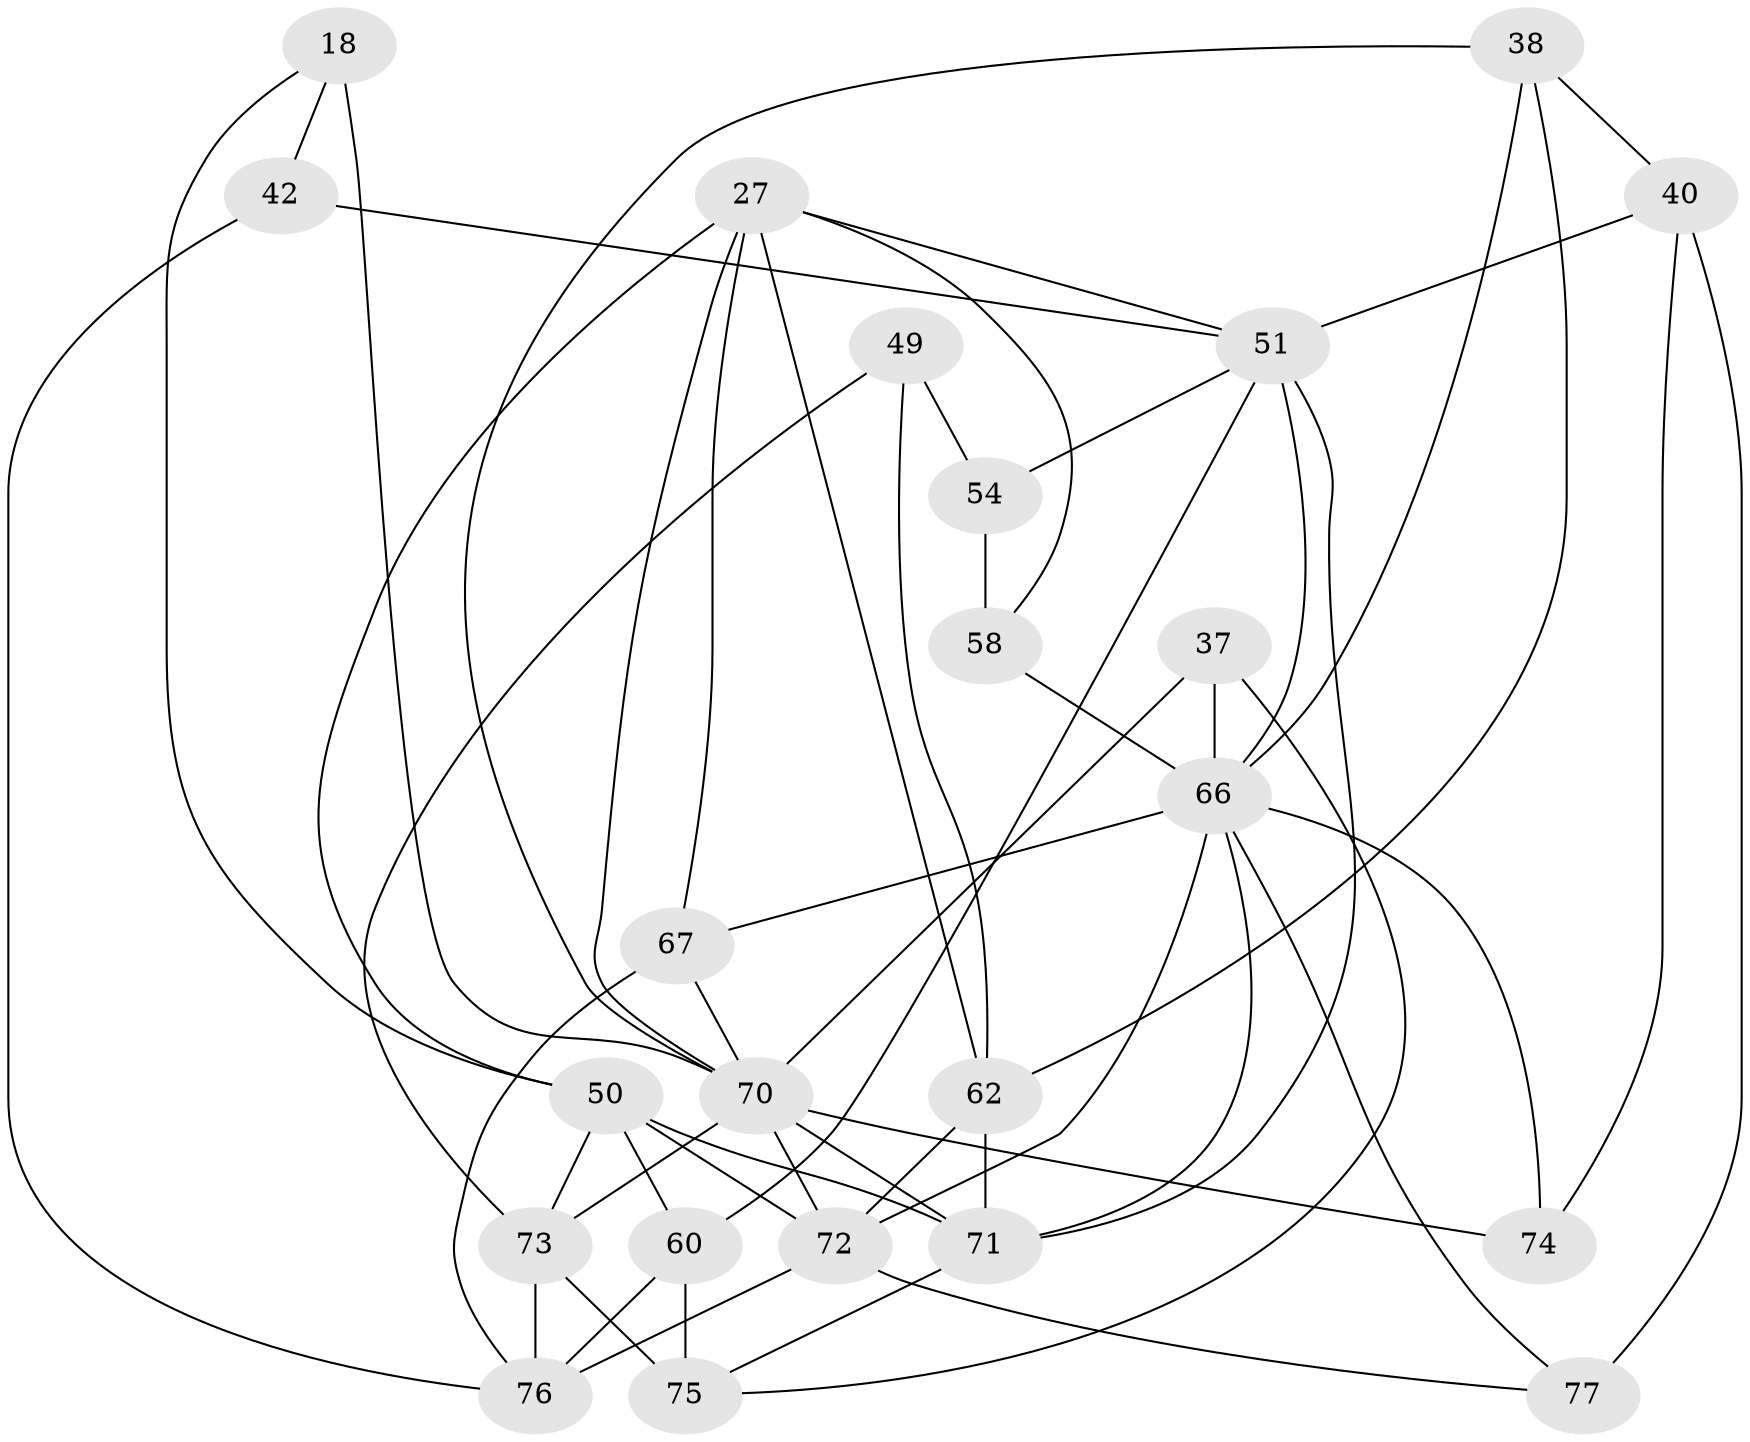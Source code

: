 // original degree distribution, {4: 1.0}
// Generated by graph-tools (version 1.1) at 2025/03/03/04/25 22:03:29]
// undirected, 23 vertices, 54 edges
graph export_dot {
graph [start="1"]
  node [color=gray90,style=filled];
  18 [super="+6"];
  27 [super="+17"];
  37 [super="+25"];
  38;
  40 [super="+14"];
  42;
  49;
  50 [super="+34"];
  51 [super="+4+41+28"];
  54;
  58 [super="+20"];
  60 [super="+26"];
  62 [super="+36+57"];
  66 [super="+15+63+53+52+64"];
  67 [super="+35"];
  70 [super="+19+61+59"];
  71 [super="+46+29+65"];
  72 [super="+30+39+44"];
  73 [super="+31+69"];
  74 [super="+43"];
  75 [super="+5+45"];
  76 [super="+68"];
  77;
  18 -- 42 [weight=2];
  18 -- 70 [weight=3];
  18 -- 50;
  27 -- 51 [weight=2];
  27 -- 50 [weight=2];
  27 -- 58;
  27 -- 62 [weight=2];
  27 -- 70 [weight=2];
  27 -- 67;
  37 -- 75;
  37 -- 70 [weight=2];
  37 -- 66 [weight=3];
  38 -- 70;
  38 -- 40;
  38 -- 66;
  38 -- 62;
  40 -- 77 [weight=2];
  40 -- 51 [weight=2];
  40 -- 74;
  42 -- 51;
  42 -- 76;
  49 -- 54;
  49 -- 62;
  49 -- 73 [weight=2];
  50 -- 71 [weight=2];
  50 -- 60 [weight=2];
  50 -- 72 [weight=2];
  50 -- 73;
  51 -- 54;
  51 -- 71;
  51 -- 60;
  51 -- 66 [weight=2];
  54 -- 58 [weight=2];
  58 -- 66 [weight=3];
  60 -- 75 [weight=2];
  60 -- 76;
  62 -- 71 [weight=3];
  62 -- 72 [weight=3];
  66 -- 71 [weight=5];
  66 -- 77;
  66 -- 74;
  66 -- 67 [weight=4];
  66 -- 72 [weight=2];
  67 -- 76;
  67 -- 70 [weight=2];
  70 -- 71 [weight=5];
  70 -- 74 [weight=4];
  70 -- 72 [weight=2];
  70 -- 73;
  71 -- 75 [weight=2];
  72 -- 77;
  72 -- 76 [weight=2];
  73 -- 76;
  73 -- 75 [weight=3];
}
